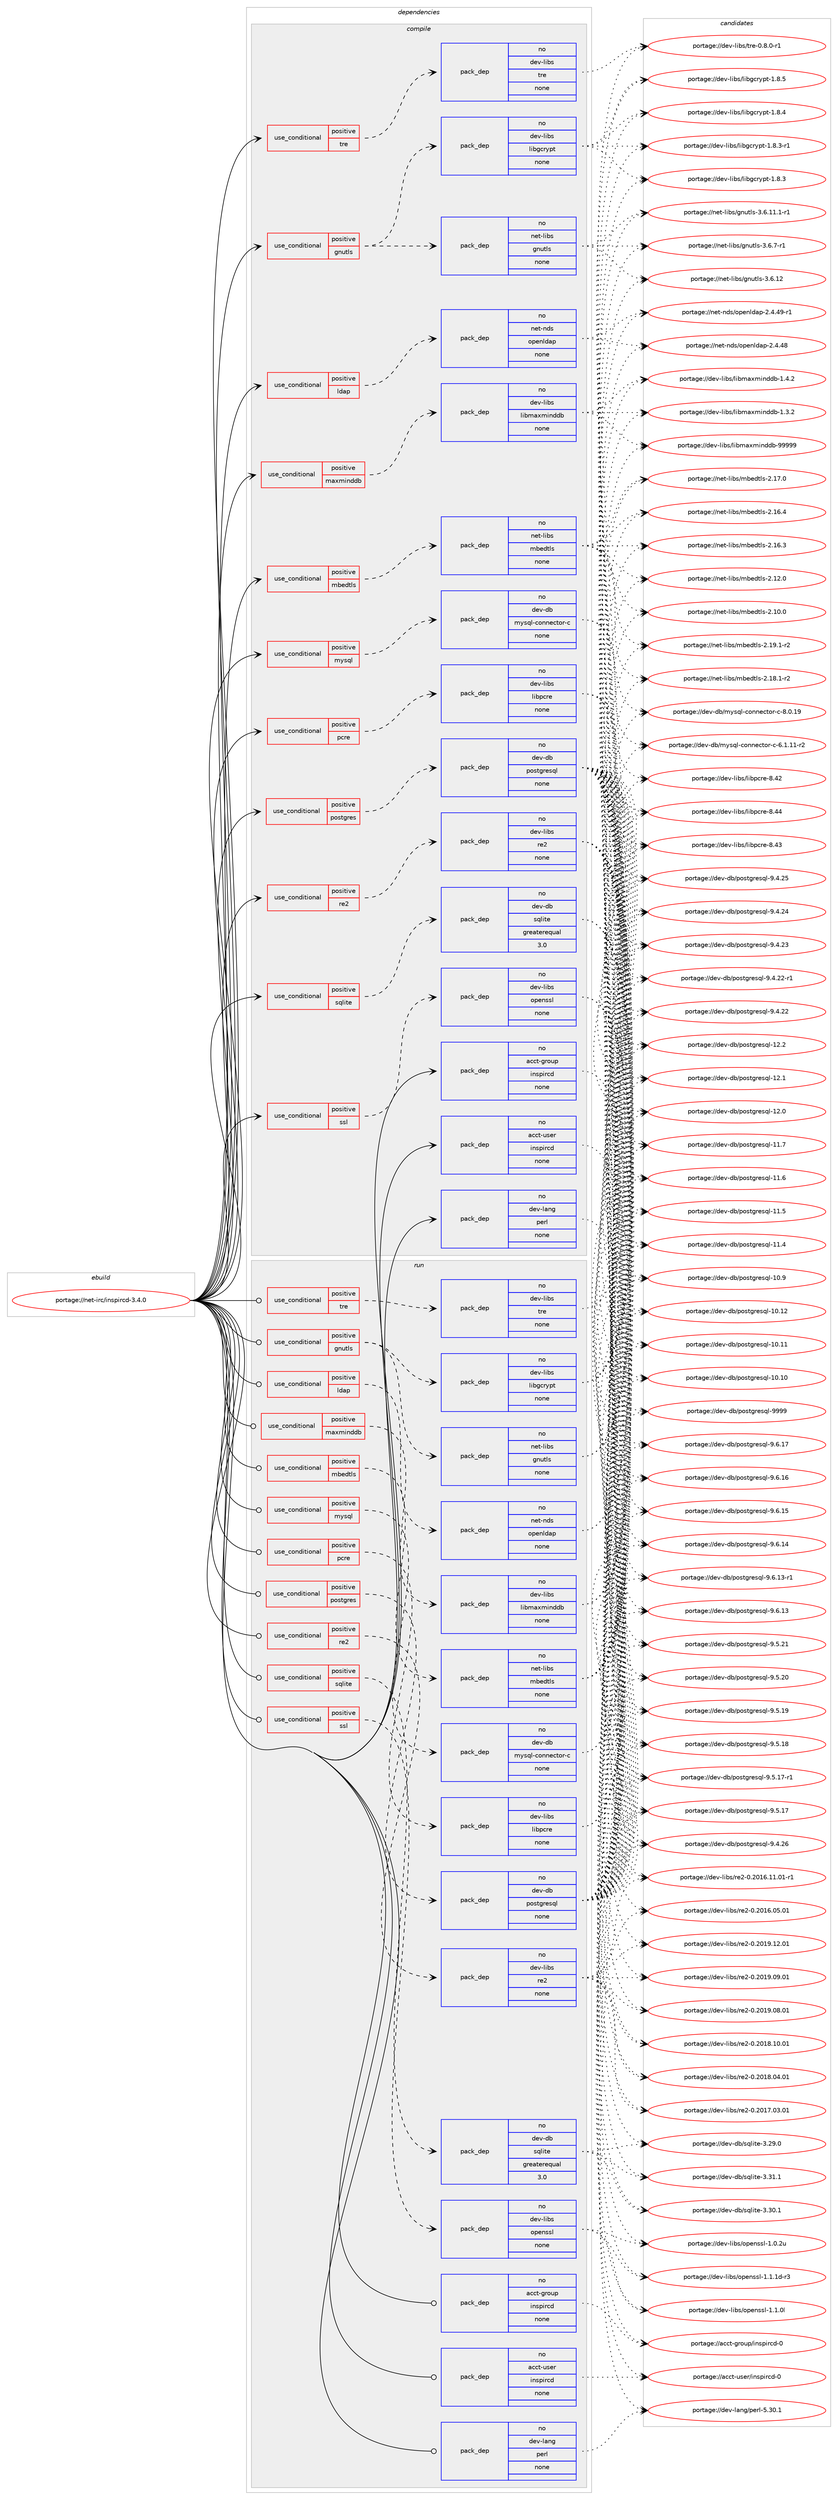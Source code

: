 digraph prolog {

# *************
# Graph options
# *************

newrank=true;
concentrate=true;
compound=true;
graph [rankdir=LR,fontname=Helvetica,fontsize=10,ranksep=1.5];#, ranksep=2.5, nodesep=0.2];
edge  [arrowhead=vee];
node  [fontname=Helvetica,fontsize=10];

# **********
# The ebuild
# **********

subgraph cluster_leftcol {
color=gray;
rank=same;
label=<<i>ebuild</i>>;
id [label="portage://net-irc/inspircd-3.4.0", color=red, width=4, href="../net-irc/inspircd-3.4.0.svg"];
}

# ****************
# The dependencies
# ****************

subgraph cluster_midcol {
color=gray;
label=<<i>dependencies</i>>;
subgraph cluster_compile {
fillcolor="#eeeeee";
style=filled;
label=<<i>compile</i>>;
subgraph cond12072 {
dependency60388 [label=<<TABLE BORDER="0" CELLBORDER="1" CELLSPACING="0" CELLPADDING="4"><TR><TD ROWSPAN="3" CELLPADDING="10">use_conditional</TD></TR><TR><TD>positive</TD></TR><TR><TD>gnutls</TD></TR></TABLE>>, shape=none, color=red];
subgraph pack47130 {
dependency60389 [label=<<TABLE BORDER="0" CELLBORDER="1" CELLSPACING="0" CELLPADDING="4" WIDTH="220"><TR><TD ROWSPAN="6" CELLPADDING="30">pack_dep</TD></TR><TR><TD WIDTH="110">no</TD></TR><TR><TD>net-libs</TD></TR><TR><TD>gnutls</TD></TR><TR><TD>none</TD></TR><TR><TD></TD></TR></TABLE>>, shape=none, color=blue];
}
dependency60388:e -> dependency60389:w [weight=20,style="dashed",arrowhead="vee"];
subgraph pack47131 {
dependency60390 [label=<<TABLE BORDER="0" CELLBORDER="1" CELLSPACING="0" CELLPADDING="4" WIDTH="220"><TR><TD ROWSPAN="6" CELLPADDING="30">pack_dep</TD></TR><TR><TD WIDTH="110">no</TD></TR><TR><TD>dev-libs</TD></TR><TR><TD>libgcrypt</TD></TR><TR><TD>none</TD></TR><TR><TD></TD></TR></TABLE>>, shape=none, color=blue];
}
dependency60388:e -> dependency60390:w [weight=20,style="dashed",arrowhead="vee"];
}
id:e -> dependency60388:w [weight=20,style="solid",arrowhead="vee"];
subgraph cond12073 {
dependency60391 [label=<<TABLE BORDER="0" CELLBORDER="1" CELLSPACING="0" CELLPADDING="4"><TR><TD ROWSPAN="3" CELLPADDING="10">use_conditional</TD></TR><TR><TD>positive</TD></TR><TR><TD>ldap</TD></TR></TABLE>>, shape=none, color=red];
subgraph pack47132 {
dependency60392 [label=<<TABLE BORDER="0" CELLBORDER="1" CELLSPACING="0" CELLPADDING="4" WIDTH="220"><TR><TD ROWSPAN="6" CELLPADDING="30">pack_dep</TD></TR><TR><TD WIDTH="110">no</TD></TR><TR><TD>net-nds</TD></TR><TR><TD>openldap</TD></TR><TR><TD>none</TD></TR><TR><TD></TD></TR></TABLE>>, shape=none, color=blue];
}
dependency60391:e -> dependency60392:w [weight=20,style="dashed",arrowhead="vee"];
}
id:e -> dependency60391:w [weight=20,style="solid",arrowhead="vee"];
subgraph cond12074 {
dependency60393 [label=<<TABLE BORDER="0" CELLBORDER="1" CELLSPACING="0" CELLPADDING="4"><TR><TD ROWSPAN="3" CELLPADDING="10">use_conditional</TD></TR><TR><TD>positive</TD></TR><TR><TD>maxminddb</TD></TR></TABLE>>, shape=none, color=red];
subgraph pack47133 {
dependency60394 [label=<<TABLE BORDER="0" CELLBORDER="1" CELLSPACING="0" CELLPADDING="4" WIDTH="220"><TR><TD ROWSPAN="6" CELLPADDING="30">pack_dep</TD></TR><TR><TD WIDTH="110">no</TD></TR><TR><TD>dev-libs</TD></TR><TR><TD>libmaxminddb</TD></TR><TR><TD>none</TD></TR><TR><TD></TD></TR></TABLE>>, shape=none, color=blue];
}
dependency60393:e -> dependency60394:w [weight=20,style="dashed",arrowhead="vee"];
}
id:e -> dependency60393:w [weight=20,style="solid",arrowhead="vee"];
subgraph cond12075 {
dependency60395 [label=<<TABLE BORDER="0" CELLBORDER="1" CELLSPACING="0" CELLPADDING="4"><TR><TD ROWSPAN="3" CELLPADDING="10">use_conditional</TD></TR><TR><TD>positive</TD></TR><TR><TD>mbedtls</TD></TR></TABLE>>, shape=none, color=red];
subgraph pack47134 {
dependency60396 [label=<<TABLE BORDER="0" CELLBORDER="1" CELLSPACING="0" CELLPADDING="4" WIDTH="220"><TR><TD ROWSPAN="6" CELLPADDING="30">pack_dep</TD></TR><TR><TD WIDTH="110">no</TD></TR><TR><TD>net-libs</TD></TR><TR><TD>mbedtls</TD></TR><TR><TD>none</TD></TR><TR><TD></TD></TR></TABLE>>, shape=none, color=blue];
}
dependency60395:e -> dependency60396:w [weight=20,style="dashed",arrowhead="vee"];
}
id:e -> dependency60395:w [weight=20,style="solid",arrowhead="vee"];
subgraph cond12076 {
dependency60397 [label=<<TABLE BORDER="0" CELLBORDER="1" CELLSPACING="0" CELLPADDING="4"><TR><TD ROWSPAN="3" CELLPADDING="10">use_conditional</TD></TR><TR><TD>positive</TD></TR><TR><TD>mysql</TD></TR></TABLE>>, shape=none, color=red];
subgraph pack47135 {
dependency60398 [label=<<TABLE BORDER="0" CELLBORDER="1" CELLSPACING="0" CELLPADDING="4" WIDTH="220"><TR><TD ROWSPAN="6" CELLPADDING="30">pack_dep</TD></TR><TR><TD WIDTH="110">no</TD></TR><TR><TD>dev-db</TD></TR><TR><TD>mysql-connector-c</TD></TR><TR><TD>none</TD></TR><TR><TD></TD></TR></TABLE>>, shape=none, color=blue];
}
dependency60397:e -> dependency60398:w [weight=20,style="dashed",arrowhead="vee"];
}
id:e -> dependency60397:w [weight=20,style="solid",arrowhead="vee"];
subgraph cond12077 {
dependency60399 [label=<<TABLE BORDER="0" CELLBORDER="1" CELLSPACING="0" CELLPADDING="4"><TR><TD ROWSPAN="3" CELLPADDING="10">use_conditional</TD></TR><TR><TD>positive</TD></TR><TR><TD>pcre</TD></TR></TABLE>>, shape=none, color=red];
subgraph pack47136 {
dependency60400 [label=<<TABLE BORDER="0" CELLBORDER="1" CELLSPACING="0" CELLPADDING="4" WIDTH="220"><TR><TD ROWSPAN="6" CELLPADDING="30">pack_dep</TD></TR><TR><TD WIDTH="110">no</TD></TR><TR><TD>dev-libs</TD></TR><TR><TD>libpcre</TD></TR><TR><TD>none</TD></TR><TR><TD></TD></TR></TABLE>>, shape=none, color=blue];
}
dependency60399:e -> dependency60400:w [weight=20,style="dashed",arrowhead="vee"];
}
id:e -> dependency60399:w [weight=20,style="solid",arrowhead="vee"];
subgraph cond12078 {
dependency60401 [label=<<TABLE BORDER="0" CELLBORDER="1" CELLSPACING="0" CELLPADDING="4"><TR><TD ROWSPAN="3" CELLPADDING="10">use_conditional</TD></TR><TR><TD>positive</TD></TR><TR><TD>postgres</TD></TR></TABLE>>, shape=none, color=red];
subgraph pack47137 {
dependency60402 [label=<<TABLE BORDER="0" CELLBORDER="1" CELLSPACING="0" CELLPADDING="4" WIDTH="220"><TR><TD ROWSPAN="6" CELLPADDING="30">pack_dep</TD></TR><TR><TD WIDTH="110">no</TD></TR><TR><TD>dev-db</TD></TR><TR><TD>postgresql</TD></TR><TR><TD>none</TD></TR><TR><TD></TD></TR></TABLE>>, shape=none, color=blue];
}
dependency60401:e -> dependency60402:w [weight=20,style="dashed",arrowhead="vee"];
}
id:e -> dependency60401:w [weight=20,style="solid",arrowhead="vee"];
subgraph cond12079 {
dependency60403 [label=<<TABLE BORDER="0" CELLBORDER="1" CELLSPACING="0" CELLPADDING="4"><TR><TD ROWSPAN="3" CELLPADDING="10">use_conditional</TD></TR><TR><TD>positive</TD></TR><TR><TD>re2</TD></TR></TABLE>>, shape=none, color=red];
subgraph pack47138 {
dependency60404 [label=<<TABLE BORDER="0" CELLBORDER="1" CELLSPACING="0" CELLPADDING="4" WIDTH="220"><TR><TD ROWSPAN="6" CELLPADDING="30">pack_dep</TD></TR><TR><TD WIDTH="110">no</TD></TR><TR><TD>dev-libs</TD></TR><TR><TD>re2</TD></TR><TR><TD>none</TD></TR><TR><TD></TD></TR></TABLE>>, shape=none, color=blue];
}
dependency60403:e -> dependency60404:w [weight=20,style="dashed",arrowhead="vee"];
}
id:e -> dependency60403:w [weight=20,style="solid",arrowhead="vee"];
subgraph cond12080 {
dependency60405 [label=<<TABLE BORDER="0" CELLBORDER="1" CELLSPACING="0" CELLPADDING="4"><TR><TD ROWSPAN="3" CELLPADDING="10">use_conditional</TD></TR><TR><TD>positive</TD></TR><TR><TD>sqlite</TD></TR></TABLE>>, shape=none, color=red];
subgraph pack47139 {
dependency60406 [label=<<TABLE BORDER="0" CELLBORDER="1" CELLSPACING="0" CELLPADDING="4" WIDTH="220"><TR><TD ROWSPAN="6" CELLPADDING="30">pack_dep</TD></TR><TR><TD WIDTH="110">no</TD></TR><TR><TD>dev-db</TD></TR><TR><TD>sqlite</TD></TR><TR><TD>greaterequal</TD></TR><TR><TD>3.0</TD></TR></TABLE>>, shape=none, color=blue];
}
dependency60405:e -> dependency60406:w [weight=20,style="dashed",arrowhead="vee"];
}
id:e -> dependency60405:w [weight=20,style="solid",arrowhead="vee"];
subgraph cond12081 {
dependency60407 [label=<<TABLE BORDER="0" CELLBORDER="1" CELLSPACING="0" CELLPADDING="4"><TR><TD ROWSPAN="3" CELLPADDING="10">use_conditional</TD></TR><TR><TD>positive</TD></TR><TR><TD>ssl</TD></TR></TABLE>>, shape=none, color=red];
subgraph pack47140 {
dependency60408 [label=<<TABLE BORDER="0" CELLBORDER="1" CELLSPACING="0" CELLPADDING="4" WIDTH="220"><TR><TD ROWSPAN="6" CELLPADDING="30">pack_dep</TD></TR><TR><TD WIDTH="110">no</TD></TR><TR><TD>dev-libs</TD></TR><TR><TD>openssl</TD></TR><TR><TD>none</TD></TR><TR><TD></TD></TR></TABLE>>, shape=none, color=blue];
}
dependency60407:e -> dependency60408:w [weight=20,style="dashed",arrowhead="vee"];
}
id:e -> dependency60407:w [weight=20,style="solid",arrowhead="vee"];
subgraph cond12082 {
dependency60409 [label=<<TABLE BORDER="0" CELLBORDER="1" CELLSPACING="0" CELLPADDING="4"><TR><TD ROWSPAN="3" CELLPADDING="10">use_conditional</TD></TR><TR><TD>positive</TD></TR><TR><TD>tre</TD></TR></TABLE>>, shape=none, color=red];
subgraph pack47141 {
dependency60410 [label=<<TABLE BORDER="0" CELLBORDER="1" CELLSPACING="0" CELLPADDING="4" WIDTH="220"><TR><TD ROWSPAN="6" CELLPADDING="30">pack_dep</TD></TR><TR><TD WIDTH="110">no</TD></TR><TR><TD>dev-libs</TD></TR><TR><TD>tre</TD></TR><TR><TD>none</TD></TR><TR><TD></TD></TR></TABLE>>, shape=none, color=blue];
}
dependency60409:e -> dependency60410:w [weight=20,style="dashed",arrowhead="vee"];
}
id:e -> dependency60409:w [weight=20,style="solid",arrowhead="vee"];
subgraph pack47142 {
dependency60411 [label=<<TABLE BORDER="0" CELLBORDER="1" CELLSPACING="0" CELLPADDING="4" WIDTH="220"><TR><TD ROWSPAN="6" CELLPADDING="30">pack_dep</TD></TR><TR><TD WIDTH="110">no</TD></TR><TR><TD>acct-group</TD></TR><TR><TD>inspircd</TD></TR><TR><TD>none</TD></TR><TR><TD></TD></TR></TABLE>>, shape=none, color=blue];
}
id:e -> dependency60411:w [weight=20,style="solid",arrowhead="vee"];
subgraph pack47143 {
dependency60412 [label=<<TABLE BORDER="0" CELLBORDER="1" CELLSPACING="0" CELLPADDING="4" WIDTH="220"><TR><TD ROWSPAN="6" CELLPADDING="30">pack_dep</TD></TR><TR><TD WIDTH="110">no</TD></TR><TR><TD>acct-user</TD></TR><TR><TD>inspircd</TD></TR><TR><TD>none</TD></TR><TR><TD></TD></TR></TABLE>>, shape=none, color=blue];
}
id:e -> dependency60412:w [weight=20,style="solid",arrowhead="vee"];
subgraph pack47144 {
dependency60413 [label=<<TABLE BORDER="0" CELLBORDER="1" CELLSPACING="0" CELLPADDING="4" WIDTH="220"><TR><TD ROWSPAN="6" CELLPADDING="30">pack_dep</TD></TR><TR><TD WIDTH="110">no</TD></TR><TR><TD>dev-lang</TD></TR><TR><TD>perl</TD></TR><TR><TD>none</TD></TR><TR><TD></TD></TR></TABLE>>, shape=none, color=blue];
}
id:e -> dependency60413:w [weight=20,style="solid",arrowhead="vee"];
}
subgraph cluster_compileandrun {
fillcolor="#eeeeee";
style=filled;
label=<<i>compile and run</i>>;
}
subgraph cluster_run {
fillcolor="#eeeeee";
style=filled;
label=<<i>run</i>>;
subgraph cond12083 {
dependency60414 [label=<<TABLE BORDER="0" CELLBORDER="1" CELLSPACING="0" CELLPADDING="4"><TR><TD ROWSPAN="3" CELLPADDING="10">use_conditional</TD></TR><TR><TD>positive</TD></TR><TR><TD>gnutls</TD></TR></TABLE>>, shape=none, color=red];
subgraph pack47145 {
dependency60415 [label=<<TABLE BORDER="0" CELLBORDER="1" CELLSPACING="0" CELLPADDING="4" WIDTH="220"><TR><TD ROWSPAN="6" CELLPADDING="30">pack_dep</TD></TR><TR><TD WIDTH="110">no</TD></TR><TR><TD>net-libs</TD></TR><TR><TD>gnutls</TD></TR><TR><TD>none</TD></TR><TR><TD></TD></TR></TABLE>>, shape=none, color=blue];
}
dependency60414:e -> dependency60415:w [weight=20,style="dashed",arrowhead="vee"];
subgraph pack47146 {
dependency60416 [label=<<TABLE BORDER="0" CELLBORDER="1" CELLSPACING="0" CELLPADDING="4" WIDTH="220"><TR><TD ROWSPAN="6" CELLPADDING="30">pack_dep</TD></TR><TR><TD WIDTH="110">no</TD></TR><TR><TD>dev-libs</TD></TR><TR><TD>libgcrypt</TD></TR><TR><TD>none</TD></TR><TR><TD></TD></TR></TABLE>>, shape=none, color=blue];
}
dependency60414:e -> dependency60416:w [weight=20,style="dashed",arrowhead="vee"];
}
id:e -> dependency60414:w [weight=20,style="solid",arrowhead="odot"];
subgraph cond12084 {
dependency60417 [label=<<TABLE BORDER="0" CELLBORDER="1" CELLSPACING="0" CELLPADDING="4"><TR><TD ROWSPAN="3" CELLPADDING="10">use_conditional</TD></TR><TR><TD>positive</TD></TR><TR><TD>ldap</TD></TR></TABLE>>, shape=none, color=red];
subgraph pack47147 {
dependency60418 [label=<<TABLE BORDER="0" CELLBORDER="1" CELLSPACING="0" CELLPADDING="4" WIDTH="220"><TR><TD ROWSPAN="6" CELLPADDING="30">pack_dep</TD></TR><TR><TD WIDTH="110">no</TD></TR><TR><TD>net-nds</TD></TR><TR><TD>openldap</TD></TR><TR><TD>none</TD></TR><TR><TD></TD></TR></TABLE>>, shape=none, color=blue];
}
dependency60417:e -> dependency60418:w [weight=20,style="dashed",arrowhead="vee"];
}
id:e -> dependency60417:w [weight=20,style="solid",arrowhead="odot"];
subgraph cond12085 {
dependency60419 [label=<<TABLE BORDER="0" CELLBORDER="1" CELLSPACING="0" CELLPADDING="4"><TR><TD ROWSPAN="3" CELLPADDING="10">use_conditional</TD></TR><TR><TD>positive</TD></TR><TR><TD>maxminddb</TD></TR></TABLE>>, shape=none, color=red];
subgraph pack47148 {
dependency60420 [label=<<TABLE BORDER="0" CELLBORDER="1" CELLSPACING="0" CELLPADDING="4" WIDTH="220"><TR><TD ROWSPAN="6" CELLPADDING="30">pack_dep</TD></TR><TR><TD WIDTH="110">no</TD></TR><TR><TD>dev-libs</TD></TR><TR><TD>libmaxminddb</TD></TR><TR><TD>none</TD></TR><TR><TD></TD></TR></TABLE>>, shape=none, color=blue];
}
dependency60419:e -> dependency60420:w [weight=20,style="dashed",arrowhead="vee"];
}
id:e -> dependency60419:w [weight=20,style="solid",arrowhead="odot"];
subgraph cond12086 {
dependency60421 [label=<<TABLE BORDER="0" CELLBORDER="1" CELLSPACING="0" CELLPADDING="4"><TR><TD ROWSPAN="3" CELLPADDING="10">use_conditional</TD></TR><TR><TD>positive</TD></TR><TR><TD>mbedtls</TD></TR></TABLE>>, shape=none, color=red];
subgraph pack47149 {
dependency60422 [label=<<TABLE BORDER="0" CELLBORDER="1" CELLSPACING="0" CELLPADDING="4" WIDTH="220"><TR><TD ROWSPAN="6" CELLPADDING="30">pack_dep</TD></TR><TR><TD WIDTH="110">no</TD></TR><TR><TD>net-libs</TD></TR><TR><TD>mbedtls</TD></TR><TR><TD>none</TD></TR><TR><TD></TD></TR></TABLE>>, shape=none, color=blue];
}
dependency60421:e -> dependency60422:w [weight=20,style="dashed",arrowhead="vee"];
}
id:e -> dependency60421:w [weight=20,style="solid",arrowhead="odot"];
subgraph cond12087 {
dependency60423 [label=<<TABLE BORDER="0" CELLBORDER="1" CELLSPACING="0" CELLPADDING="4"><TR><TD ROWSPAN="3" CELLPADDING="10">use_conditional</TD></TR><TR><TD>positive</TD></TR><TR><TD>mysql</TD></TR></TABLE>>, shape=none, color=red];
subgraph pack47150 {
dependency60424 [label=<<TABLE BORDER="0" CELLBORDER="1" CELLSPACING="0" CELLPADDING="4" WIDTH="220"><TR><TD ROWSPAN="6" CELLPADDING="30">pack_dep</TD></TR><TR><TD WIDTH="110">no</TD></TR><TR><TD>dev-db</TD></TR><TR><TD>mysql-connector-c</TD></TR><TR><TD>none</TD></TR><TR><TD></TD></TR></TABLE>>, shape=none, color=blue];
}
dependency60423:e -> dependency60424:w [weight=20,style="dashed",arrowhead="vee"];
}
id:e -> dependency60423:w [weight=20,style="solid",arrowhead="odot"];
subgraph cond12088 {
dependency60425 [label=<<TABLE BORDER="0" CELLBORDER="1" CELLSPACING="0" CELLPADDING="4"><TR><TD ROWSPAN="3" CELLPADDING="10">use_conditional</TD></TR><TR><TD>positive</TD></TR><TR><TD>pcre</TD></TR></TABLE>>, shape=none, color=red];
subgraph pack47151 {
dependency60426 [label=<<TABLE BORDER="0" CELLBORDER="1" CELLSPACING="0" CELLPADDING="4" WIDTH="220"><TR><TD ROWSPAN="6" CELLPADDING="30">pack_dep</TD></TR><TR><TD WIDTH="110">no</TD></TR><TR><TD>dev-libs</TD></TR><TR><TD>libpcre</TD></TR><TR><TD>none</TD></TR><TR><TD></TD></TR></TABLE>>, shape=none, color=blue];
}
dependency60425:e -> dependency60426:w [weight=20,style="dashed",arrowhead="vee"];
}
id:e -> dependency60425:w [weight=20,style="solid",arrowhead="odot"];
subgraph cond12089 {
dependency60427 [label=<<TABLE BORDER="0" CELLBORDER="1" CELLSPACING="0" CELLPADDING="4"><TR><TD ROWSPAN="3" CELLPADDING="10">use_conditional</TD></TR><TR><TD>positive</TD></TR><TR><TD>postgres</TD></TR></TABLE>>, shape=none, color=red];
subgraph pack47152 {
dependency60428 [label=<<TABLE BORDER="0" CELLBORDER="1" CELLSPACING="0" CELLPADDING="4" WIDTH="220"><TR><TD ROWSPAN="6" CELLPADDING="30">pack_dep</TD></TR><TR><TD WIDTH="110">no</TD></TR><TR><TD>dev-db</TD></TR><TR><TD>postgresql</TD></TR><TR><TD>none</TD></TR><TR><TD></TD></TR></TABLE>>, shape=none, color=blue];
}
dependency60427:e -> dependency60428:w [weight=20,style="dashed",arrowhead="vee"];
}
id:e -> dependency60427:w [weight=20,style="solid",arrowhead="odot"];
subgraph cond12090 {
dependency60429 [label=<<TABLE BORDER="0" CELLBORDER="1" CELLSPACING="0" CELLPADDING="4"><TR><TD ROWSPAN="3" CELLPADDING="10">use_conditional</TD></TR><TR><TD>positive</TD></TR><TR><TD>re2</TD></TR></TABLE>>, shape=none, color=red];
subgraph pack47153 {
dependency60430 [label=<<TABLE BORDER="0" CELLBORDER="1" CELLSPACING="0" CELLPADDING="4" WIDTH="220"><TR><TD ROWSPAN="6" CELLPADDING="30">pack_dep</TD></TR><TR><TD WIDTH="110">no</TD></TR><TR><TD>dev-libs</TD></TR><TR><TD>re2</TD></TR><TR><TD>none</TD></TR><TR><TD></TD></TR></TABLE>>, shape=none, color=blue];
}
dependency60429:e -> dependency60430:w [weight=20,style="dashed",arrowhead="vee"];
}
id:e -> dependency60429:w [weight=20,style="solid",arrowhead="odot"];
subgraph cond12091 {
dependency60431 [label=<<TABLE BORDER="0" CELLBORDER="1" CELLSPACING="0" CELLPADDING="4"><TR><TD ROWSPAN="3" CELLPADDING="10">use_conditional</TD></TR><TR><TD>positive</TD></TR><TR><TD>sqlite</TD></TR></TABLE>>, shape=none, color=red];
subgraph pack47154 {
dependency60432 [label=<<TABLE BORDER="0" CELLBORDER="1" CELLSPACING="0" CELLPADDING="4" WIDTH="220"><TR><TD ROWSPAN="6" CELLPADDING="30">pack_dep</TD></TR><TR><TD WIDTH="110">no</TD></TR><TR><TD>dev-db</TD></TR><TR><TD>sqlite</TD></TR><TR><TD>greaterequal</TD></TR><TR><TD>3.0</TD></TR></TABLE>>, shape=none, color=blue];
}
dependency60431:e -> dependency60432:w [weight=20,style="dashed",arrowhead="vee"];
}
id:e -> dependency60431:w [weight=20,style="solid",arrowhead="odot"];
subgraph cond12092 {
dependency60433 [label=<<TABLE BORDER="0" CELLBORDER="1" CELLSPACING="0" CELLPADDING="4"><TR><TD ROWSPAN="3" CELLPADDING="10">use_conditional</TD></TR><TR><TD>positive</TD></TR><TR><TD>ssl</TD></TR></TABLE>>, shape=none, color=red];
subgraph pack47155 {
dependency60434 [label=<<TABLE BORDER="0" CELLBORDER="1" CELLSPACING="0" CELLPADDING="4" WIDTH="220"><TR><TD ROWSPAN="6" CELLPADDING="30">pack_dep</TD></TR><TR><TD WIDTH="110">no</TD></TR><TR><TD>dev-libs</TD></TR><TR><TD>openssl</TD></TR><TR><TD>none</TD></TR><TR><TD></TD></TR></TABLE>>, shape=none, color=blue];
}
dependency60433:e -> dependency60434:w [weight=20,style="dashed",arrowhead="vee"];
}
id:e -> dependency60433:w [weight=20,style="solid",arrowhead="odot"];
subgraph cond12093 {
dependency60435 [label=<<TABLE BORDER="0" CELLBORDER="1" CELLSPACING="0" CELLPADDING="4"><TR><TD ROWSPAN="3" CELLPADDING="10">use_conditional</TD></TR><TR><TD>positive</TD></TR><TR><TD>tre</TD></TR></TABLE>>, shape=none, color=red];
subgraph pack47156 {
dependency60436 [label=<<TABLE BORDER="0" CELLBORDER="1" CELLSPACING="0" CELLPADDING="4" WIDTH="220"><TR><TD ROWSPAN="6" CELLPADDING="30">pack_dep</TD></TR><TR><TD WIDTH="110">no</TD></TR><TR><TD>dev-libs</TD></TR><TR><TD>tre</TD></TR><TR><TD>none</TD></TR><TR><TD></TD></TR></TABLE>>, shape=none, color=blue];
}
dependency60435:e -> dependency60436:w [weight=20,style="dashed",arrowhead="vee"];
}
id:e -> dependency60435:w [weight=20,style="solid",arrowhead="odot"];
subgraph pack47157 {
dependency60437 [label=<<TABLE BORDER="0" CELLBORDER="1" CELLSPACING="0" CELLPADDING="4" WIDTH="220"><TR><TD ROWSPAN="6" CELLPADDING="30">pack_dep</TD></TR><TR><TD WIDTH="110">no</TD></TR><TR><TD>acct-group</TD></TR><TR><TD>inspircd</TD></TR><TR><TD>none</TD></TR><TR><TD></TD></TR></TABLE>>, shape=none, color=blue];
}
id:e -> dependency60437:w [weight=20,style="solid",arrowhead="odot"];
subgraph pack47158 {
dependency60438 [label=<<TABLE BORDER="0" CELLBORDER="1" CELLSPACING="0" CELLPADDING="4" WIDTH="220"><TR><TD ROWSPAN="6" CELLPADDING="30">pack_dep</TD></TR><TR><TD WIDTH="110">no</TD></TR><TR><TD>acct-user</TD></TR><TR><TD>inspircd</TD></TR><TR><TD>none</TD></TR><TR><TD></TD></TR></TABLE>>, shape=none, color=blue];
}
id:e -> dependency60438:w [weight=20,style="solid",arrowhead="odot"];
subgraph pack47159 {
dependency60439 [label=<<TABLE BORDER="0" CELLBORDER="1" CELLSPACING="0" CELLPADDING="4" WIDTH="220"><TR><TD ROWSPAN="6" CELLPADDING="30">pack_dep</TD></TR><TR><TD WIDTH="110">no</TD></TR><TR><TD>dev-lang</TD></TR><TR><TD>perl</TD></TR><TR><TD>none</TD></TR><TR><TD></TD></TR></TABLE>>, shape=none, color=blue];
}
id:e -> dependency60439:w [weight=20,style="solid",arrowhead="odot"];
}
}

# **************
# The candidates
# **************

subgraph cluster_choices {
rank=same;
color=gray;
label=<<i>candidates</i>>;

subgraph choice47130 {
color=black;
nodesep=1;
choice1101011164510810598115471031101171161081154551465446554511449 [label="portage://net-libs/gnutls-3.6.7-r1", color=red, width=4,href="../net-libs/gnutls-3.6.7-r1.svg"];
choice11010111645108105981154710311011711610811545514654464950 [label="portage://net-libs/gnutls-3.6.12", color=red, width=4,href="../net-libs/gnutls-3.6.12.svg"];
choice1101011164510810598115471031101171161081154551465446494946494511449 [label="portage://net-libs/gnutls-3.6.11.1-r1", color=red, width=4,href="../net-libs/gnutls-3.6.11.1-r1.svg"];
dependency60389:e -> choice1101011164510810598115471031101171161081154551465446554511449:w [style=dotted,weight="100"];
dependency60389:e -> choice11010111645108105981154710311011711610811545514654464950:w [style=dotted,weight="100"];
dependency60389:e -> choice1101011164510810598115471031101171161081154551465446494946494511449:w [style=dotted,weight="100"];
}
subgraph choice47131 {
color=black;
nodesep=1;
choice1001011184510810598115471081059810399114121112116454946564653 [label="portage://dev-libs/libgcrypt-1.8.5", color=red, width=4,href="../dev-libs/libgcrypt-1.8.5.svg"];
choice1001011184510810598115471081059810399114121112116454946564652 [label="portage://dev-libs/libgcrypt-1.8.4", color=red, width=4,href="../dev-libs/libgcrypt-1.8.4.svg"];
choice10010111845108105981154710810598103991141211121164549465646514511449 [label="portage://dev-libs/libgcrypt-1.8.3-r1", color=red, width=4,href="../dev-libs/libgcrypt-1.8.3-r1.svg"];
choice1001011184510810598115471081059810399114121112116454946564651 [label="portage://dev-libs/libgcrypt-1.8.3", color=red, width=4,href="../dev-libs/libgcrypt-1.8.3.svg"];
dependency60390:e -> choice1001011184510810598115471081059810399114121112116454946564653:w [style=dotted,weight="100"];
dependency60390:e -> choice1001011184510810598115471081059810399114121112116454946564652:w [style=dotted,weight="100"];
dependency60390:e -> choice10010111845108105981154710810598103991141211121164549465646514511449:w [style=dotted,weight="100"];
dependency60390:e -> choice1001011184510810598115471081059810399114121112116454946564651:w [style=dotted,weight="100"];
}
subgraph choice47132 {
color=black;
nodesep=1;
choice110101116451101001154711111210111010810097112455046524652574511449 [label="portage://net-nds/openldap-2.4.49-r1", color=red, width=4,href="../net-nds/openldap-2.4.49-r1.svg"];
choice11010111645110100115471111121011101081009711245504652465256 [label="portage://net-nds/openldap-2.4.48", color=red, width=4,href="../net-nds/openldap-2.4.48.svg"];
dependency60392:e -> choice110101116451101001154711111210111010810097112455046524652574511449:w [style=dotted,weight="100"];
dependency60392:e -> choice11010111645110100115471111121011101081009711245504652465256:w [style=dotted,weight="100"];
}
subgraph choice47133 {
color=black;
nodesep=1;
choice100101118451081059811547108105981099712010910511010010098455757575757 [label="portage://dev-libs/libmaxminddb-99999", color=red, width=4,href="../dev-libs/libmaxminddb-99999.svg"];
choice100101118451081059811547108105981099712010910511010010098454946524650 [label="portage://dev-libs/libmaxminddb-1.4.2", color=red, width=4,href="../dev-libs/libmaxminddb-1.4.2.svg"];
choice100101118451081059811547108105981099712010910511010010098454946514650 [label="portage://dev-libs/libmaxminddb-1.3.2", color=red, width=4,href="../dev-libs/libmaxminddb-1.3.2.svg"];
dependency60394:e -> choice100101118451081059811547108105981099712010910511010010098455757575757:w [style=dotted,weight="100"];
dependency60394:e -> choice100101118451081059811547108105981099712010910511010010098454946524650:w [style=dotted,weight="100"];
dependency60394:e -> choice100101118451081059811547108105981099712010910511010010098454946514650:w [style=dotted,weight="100"];
}
subgraph choice47134 {
color=black;
nodesep=1;
choice11010111645108105981154710998101100116108115455046495746494511450 [label="portage://net-libs/mbedtls-2.19.1-r2", color=red, width=4,href="../net-libs/mbedtls-2.19.1-r2.svg"];
choice11010111645108105981154710998101100116108115455046495646494511450 [label="portage://net-libs/mbedtls-2.18.1-r2", color=red, width=4,href="../net-libs/mbedtls-2.18.1-r2.svg"];
choice1101011164510810598115471099810110011610811545504649554648 [label="portage://net-libs/mbedtls-2.17.0", color=red, width=4,href="../net-libs/mbedtls-2.17.0.svg"];
choice1101011164510810598115471099810110011610811545504649544652 [label="portage://net-libs/mbedtls-2.16.4", color=red, width=4,href="../net-libs/mbedtls-2.16.4.svg"];
choice1101011164510810598115471099810110011610811545504649544651 [label="portage://net-libs/mbedtls-2.16.3", color=red, width=4,href="../net-libs/mbedtls-2.16.3.svg"];
choice1101011164510810598115471099810110011610811545504649504648 [label="portage://net-libs/mbedtls-2.12.0", color=red, width=4,href="../net-libs/mbedtls-2.12.0.svg"];
choice1101011164510810598115471099810110011610811545504649484648 [label="portage://net-libs/mbedtls-2.10.0", color=red, width=4,href="../net-libs/mbedtls-2.10.0.svg"];
dependency60396:e -> choice11010111645108105981154710998101100116108115455046495746494511450:w [style=dotted,weight="100"];
dependency60396:e -> choice11010111645108105981154710998101100116108115455046495646494511450:w [style=dotted,weight="100"];
dependency60396:e -> choice1101011164510810598115471099810110011610811545504649554648:w [style=dotted,weight="100"];
dependency60396:e -> choice1101011164510810598115471099810110011610811545504649544652:w [style=dotted,weight="100"];
dependency60396:e -> choice1101011164510810598115471099810110011610811545504649544651:w [style=dotted,weight="100"];
dependency60396:e -> choice1101011164510810598115471099810110011610811545504649504648:w [style=dotted,weight="100"];
dependency60396:e -> choice1101011164510810598115471099810110011610811545504649484648:w [style=dotted,weight="100"];
}
subgraph choice47135 {
color=black;
nodesep=1;
choice100101118451009847109121115113108459911111011010199116111114459945564648464957 [label="portage://dev-db/mysql-connector-c-8.0.19", color=red, width=4,href="../dev-db/mysql-connector-c-8.0.19.svg"];
choice1001011184510098471091211151131084599111110110101991161111144599455446494649494511450 [label="portage://dev-db/mysql-connector-c-6.1.11-r2", color=red, width=4,href="../dev-db/mysql-connector-c-6.1.11-r2.svg"];
dependency60398:e -> choice100101118451009847109121115113108459911111011010199116111114459945564648464957:w [style=dotted,weight="100"];
dependency60398:e -> choice1001011184510098471091211151131084599111110110101991161111144599455446494649494511450:w [style=dotted,weight="100"];
}
subgraph choice47136 {
color=black;
nodesep=1;
choice10010111845108105981154710810598112991141014556465252 [label="portage://dev-libs/libpcre-8.44", color=red, width=4,href="../dev-libs/libpcre-8.44.svg"];
choice10010111845108105981154710810598112991141014556465251 [label="portage://dev-libs/libpcre-8.43", color=red, width=4,href="../dev-libs/libpcre-8.43.svg"];
choice10010111845108105981154710810598112991141014556465250 [label="portage://dev-libs/libpcre-8.42", color=red, width=4,href="../dev-libs/libpcre-8.42.svg"];
dependency60400:e -> choice10010111845108105981154710810598112991141014556465252:w [style=dotted,weight="100"];
dependency60400:e -> choice10010111845108105981154710810598112991141014556465251:w [style=dotted,weight="100"];
dependency60400:e -> choice10010111845108105981154710810598112991141014556465250:w [style=dotted,weight="100"];
}
subgraph choice47137 {
color=black;
nodesep=1;
choice1001011184510098471121111151161031141011151131084557575757 [label="portage://dev-db/postgresql-9999", color=red, width=4,href="../dev-db/postgresql-9999.svg"];
choice10010111845100984711211111511610311410111511310845574654464955 [label="portage://dev-db/postgresql-9.6.17", color=red, width=4,href="../dev-db/postgresql-9.6.17.svg"];
choice10010111845100984711211111511610311410111511310845574654464954 [label="portage://dev-db/postgresql-9.6.16", color=red, width=4,href="../dev-db/postgresql-9.6.16.svg"];
choice10010111845100984711211111511610311410111511310845574654464953 [label="portage://dev-db/postgresql-9.6.15", color=red, width=4,href="../dev-db/postgresql-9.6.15.svg"];
choice10010111845100984711211111511610311410111511310845574654464952 [label="portage://dev-db/postgresql-9.6.14", color=red, width=4,href="../dev-db/postgresql-9.6.14.svg"];
choice100101118451009847112111115116103114101115113108455746544649514511449 [label="portage://dev-db/postgresql-9.6.13-r1", color=red, width=4,href="../dev-db/postgresql-9.6.13-r1.svg"];
choice10010111845100984711211111511610311410111511310845574654464951 [label="portage://dev-db/postgresql-9.6.13", color=red, width=4,href="../dev-db/postgresql-9.6.13.svg"];
choice10010111845100984711211111511610311410111511310845574653465049 [label="portage://dev-db/postgresql-9.5.21", color=red, width=4,href="../dev-db/postgresql-9.5.21.svg"];
choice10010111845100984711211111511610311410111511310845574653465048 [label="portage://dev-db/postgresql-9.5.20", color=red, width=4,href="../dev-db/postgresql-9.5.20.svg"];
choice10010111845100984711211111511610311410111511310845574653464957 [label="portage://dev-db/postgresql-9.5.19", color=red, width=4,href="../dev-db/postgresql-9.5.19.svg"];
choice10010111845100984711211111511610311410111511310845574653464956 [label="portage://dev-db/postgresql-9.5.18", color=red, width=4,href="../dev-db/postgresql-9.5.18.svg"];
choice100101118451009847112111115116103114101115113108455746534649554511449 [label="portage://dev-db/postgresql-9.5.17-r1", color=red, width=4,href="../dev-db/postgresql-9.5.17-r1.svg"];
choice10010111845100984711211111511610311410111511310845574653464955 [label="portage://dev-db/postgresql-9.5.17", color=red, width=4,href="../dev-db/postgresql-9.5.17.svg"];
choice10010111845100984711211111511610311410111511310845574652465054 [label="portage://dev-db/postgresql-9.4.26", color=red, width=4,href="../dev-db/postgresql-9.4.26.svg"];
choice10010111845100984711211111511610311410111511310845574652465053 [label="portage://dev-db/postgresql-9.4.25", color=red, width=4,href="../dev-db/postgresql-9.4.25.svg"];
choice10010111845100984711211111511610311410111511310845574652465052 [label="portage://dev-db/postgresql-9.4.24", color=red, width=4,href="../dev-db/postgresql-9.4.24.svg"];
choice10010111845100984711211111511610311410111511310845574652465051 [label="portage://dev-db/postgresql-9.4.23", color=red, width=4,href="../dev-db/postgresql-9.4.23.svg"];
choice100101118451009847112111115116103114101115113108455746524650504511449 [label="portage://dev-db/postgresql-9.4.22-r1", color=red, width=4,href="../dev-db/postgresql-9.4.22-r1.svg"];
choice10010111845100984711211111511610311410111511310845574652465050 [label="portage://dev-db/postgresql-9.4.22", color=red, width=4,href="../dev-db/postgresql-9.4.22.svg"];
choice1001011184510098471121111151161031141011151131084549504650 [label="portage://dev-db/postgresql-12.2", color=red, width=4,href="../dev-db/postgresql-12.2.svg"];
choice1001011184510098471121111151161031141011151131084549504649 [label="portage://dev-db/postgresql-12.1", color=red, width=4,href="../dev-db/postgresql-12.1.svg"];
choice1001011184510098471121111151161031141011151131084549504648 [label="portage://dev-db/postgresql-12.0", color=red, width=4,href="../dev-db/postgresql-12.0.svg"];
choice1001011184510098471121111151161031141011151131084549494655 [label="portage://dev-db/postgresql-11.7", color=red, width=4,href="../dev-db/postgresql-11.7.svg"];
choice1001011184510098471121111151161031141011151131084549494654 [label="portage://dev-db/postgresql-11.6", color=red, width=4,href="../dev-db/postgresql-11.6.svg"];
choice1001011184510098471121111151161031141011151131084549494653 [label="portage://dev-db/postgresql-11.5", color=red, width=4,href="../dev-db/postgresql-11.5.svg"];
choice1001011184510098471121111151161031141011151131084549494652 [label="portage://dev-db/postgresql-11.4", color=red, width=4,href="../dev-db/postgresql-11.4.svg"];
choice1001011184510098471121111151161031141011151131084549484657 [label="portage://dev-db/postgresql-10.9", color=red, width=4,href="../dev-db/postgresql-10.9.svg"];
choice100101118451009847112111115116103114101115113108454948464950 [label="portage://dev-db/postgresql-10.12", color=red, width=4,href="../dev-db/postgresql-10.12.svg"];
choice100101118451009847112111115116103114101115113108454948464949 [label="portage://dev-db/postgresql-10.11", color=red, width=4,href="../dev-db/postgresql-10.11.svg"];
choice100101118451009847112111115116103114101115113108454948464948 [label="portage://dev-db/postgresql-10.10", color=red, width=4,href="../dev-db/postgresql-10.10.svg"];
dependency60402:e -> choice1001011184510098471121111151161031141011151131084557575757:w [style=dotted,weight="100"];
dependency60402:e -> choice10010111845100984711211111511610311410111511310845574654464955:w [style=dotted,weight="100"];
dependency60402:e -> choice10010111845100984711211111511610311410111511310845574654464954:w [style=dotted,weight="100"];
dependency60402:e -> choice10010111845100984711211111511610311410111511310845574654464953:w [style=dotted,weight="100"];
dependency60402:e -> choice10010111845100984711211111511610311410111511310845574654464952:w [style=dotted,weight="100"];
dependency60402:e -> choice100101118451009847112111115116103114101115113108455746544649514511449:w [style=dotted,weight="100"];
dependency60402:e -> choice10010111845100984711211111511610311410111511310845574654464951:w [style=dotted,weight="100"];
dependency60402:e -> choice10010111845100984711211111511610311410111511310845574653465049:w [style=dotted,weight="100"];
dependency60402:e -> choice10010111845100984711211111511610311410111511310845574653465048:w [style=dotted,weight="100"];
dependency60402:e -> choice10010111845100984711211111511610311410111511310845574653464957:w [style=dotted,weight="100"];
dependency60402:e -> choice10010111845100984711211111511610311410111511310845574653464956:w [style=dotted,weight="100"];
dependency60402:e -> choice100101118451009847112111115116103114101115113108455746534649554511449:w [style=dotted,weight="100"];
dependency60402:e -> choice10010111845100984711211111511610311410111511310845574653464955:w [style=dotted,weight="100"];
dependency60402:e -> choice10010111845100984711211111511610311410111511310845574652465054:w [style=dotted,weight="100"];
dependency60402:e -> choice10010111845100984711211111511610311410111511310845574652465053:w [style=dotted,weight="100"];
dependency60402:e -> choice10010111845100984711211111511610311410111511310845574652465052:w [style=dotted,weight="100"];
dependency60402:e -> choice10010111845100984711211111511610311410111511310845574652465051:w [style=dotted,weight="100"];
dependency60402:e -> choice100101118451009847112111115116103114101115113108455746524650504511449:w [style=dotted,weight="100"];
dependency60402:e -> choice10010111845100984711211111511610311410111511310845574652465050:w [style=dotted,weight="100"];
dependency60402:e -> choice1001011184510098471121111151161031141011151131084549504650:w [style=dotted,weight="100"];
dependency60402:e -> choice1001011184510098471121111151161031141011151131084549504649:w [style=dotted,weight="100"];
dependency60402:e -> choice1001011184510098471121111151161031141011151131084549504648:w [style=dotted,weight="100"];
dependency60402:e -> choice1001011184510098471121111151161031141011151131084549494655:w [style=dotted,weight="100"];
dependency60402:e -> choice1001011184510098471121111151161031141011151131084549494654:w [style=dotted,weight="100"];
dependency60402:e -> choice1001011184510098471121111151161031141011151131084549494653:w [style=dotted,weight="100"];
dependency60402:e -> choice1001011184510098471121111151161031141011151131084549494652:w [style=dotted,weight="100"];
dependency60402:e -> choice1001011184510098471121111151161031141011151131084549484657:w [style=dotted,weight="100"];
dependency60402:e -> choice100101118451009847112111115116103114101115113108454948464950:w [style=dotted,weight="100"];
dependency60402:e -> choice100101118451009847112111115116103114101115113108454948464949:w [style=dotted,weight="100"];
dependency60402:e -> choice100101118451009847112111115116103114101115113108454948464948:w [style=dotted,weight="100"];
}
subgraph choice47138 {
color=black;
nodesep=1;
choice1001011184510810598115471141015045484650484957464950464849 [label="portage://dev-libs/re2-0.2019.12.01", color=red, width=4,href="../dev-libs/re2-0.2019.12.01.svg"];
choice1001011184510810598115471141015045484650484957464857464849 [label="portage://dev-libs/re2-0.2019.09.01", color=red, width=4,href="../dev-libs/re2-0.2019.09.01.svg"];
choice1001011184510810598115471141015045484650484957464856464849 [label="portage://dev-libs/re2-0.2019.08.01", color=red, width=4,href="../dev-libs/re2-0.2019.08.01.svg"];
choice1001011184510810598115471141015045484650484956464948464849 [label="portage://dev-libs/re2-0.2018.10.01", color=red, width=4,href="../dev-libs/re2-0.2018.10.01.svg"];
choice1001011184510810598115471141015045484650484956464852464849 [label="portage://dev-libs/re2-0.2018.04.01", color=red, width=4,href="../dev-libs/re2-0.2018.04.01.svg"];
choice1001011184510810598115471141015045484650484955464851464849 [label="portage://dev-libs/re2-0.2017.03.01", color=red, width=4,href="../dev-libs/re2-0.2017.03.01.svg"];
choice10010111845108105981154711410150454846504849544649494648494511449 [label="portage://dev-libs/re2-0.2016.11.01-r1", color=red, width=4,href="../dev-libs/re2-0.2016.11.01-r1.svg"];
choice1001011184510810598115471141015045484650484954464853464849 [label="portage://dev-libs/re2-0.2016.05.01", color=red, width=4,href="../dev-libs/re2-0.2016.05.01.svg"];
dependency60404:e -> choice1001011184510810598115471141015045484650484957464950464849:w [style=dotted,weight="100"];
dependency60404:e -> choice1001011184510810598115471141015045484650484957464857464849:w [style=dotted,weight="100"];
dependency60404:e -> choice1001011184510810598115471141015045484650484957464856464849:w [style=dotted,weight="100"];
dependency60404:e -> choice1001011184510810598115471141015045484650484956464948464849:w [style=dotted,weight="100"];
dependency60404:e -> choice1001011184510810598115471141015045484650484956464852464849:w [style=dotted,weight="100"];
dependency60404:e -> choice1001011184510810598115471141015045484650484955464851464849:w [style=dotted,weight="100"];
dependency60404:e -> choice10010111845108105981154711410150454846504849544649494648494511449:w [style=dotted,weight="100"];
dependency60404:e -> choice1001011184510810598115471141015045484650484954464853464849:w [style=dotted,weight="100"];
}
subgraph choice47139 {
color=black;
nodesep=1;
choice10010111845100984711511310810511610145514651494649 [label="portage://dev-db/sqlite-3.31.1", color=red, width=4,href="../dev-db/sqlite-3.31.1.svg"];
choice10010111845100984711511310810511610145514651484649 [label="portage://dev-db/sqlite-3.30.1", color=red, width=4,href="../dev-db/sqlite-3.30.1.svg"];
choice10010111845100984711511310810511610145514650574648 [label="portage://dev-db/sqlite-3.29.0", color=red, width=4,href="../dev-db/sqlite-3.29.0.svg"];
dependency60406:e -> choice10010111845100984711511310810511610145514651494649:w [style=dotted,weight="100"];
dependency60406:e -> choice10010111845100984711511310810511610145514651484649:w [style=dotted,weight="100"];
dependency60406:e -> choice10010111845100984711511310810511610145514650574648:w [style=dotted,weight="100"];
}
subgraph choice47140 {
color=black;
nodesep=1;
choice1001011184510810598115471111121011101151151084549464946491004511451 [label="portage://dev-libs/openssl-1.1.1d-r3", color=red, width=4,href="../dev-libs/openssl-1.1.1d-r3.svg"];
choice100101118451081059811547111112101110115115108454946494648108 [label="portage://dev-libs/openssl-1.1.0l", color=red, width=4,href="../dev-libs/openssl-1.1.0l.svg"];
choice100101118451081059811547111112101110115115108454946484650117 [label="portage://dev-libs/openssl-1.0.2u", color=red, width=4,href="../dev-libs/openssl-1.0.2u.svg"];
dependency60408:e -> choice1001011184510810598115471111121011101151151084549464946491004511451:w [style=dotted,weight="100"];
dependency60408:e -> choice100101118451081059811547111112101110115115108454946494648108:w [style=dotted,weight="100"];
dependency60408:e -> choice100101118451081059811547111112101110115115108454946484650117:w [style=dotted,weight="100"];
}
subgraph choice47141 {
color=black;
nodesep=1;
choice1001011184510810598115471161141014548465646484511449 [label="portage://dev-libs/tre-0.8.0-r1", color=red, width=4,href="../dev-libs/tre-0.8.0-r1.svg"];
dependency60410:e -> choice1001011184510810598115471161141014548465646484511449:w [style=dotted,weight="100"];
}
subgraph choice47142 {
color=black;
nodesep=1;
choice9799991164510311411111711247105110115112105114991004548 [label="portage://acct-group/inspircd-0", color=red, width=4,href="../acct-group/inspircd-0.svg"];
dependency60411:e -> choice9799991164510311411111711247105110115112105114991004548:w [style=dotted,weight="100"];
}
subgraph choice47143 {
color=black;
nodesep=1;
choice9799991164511711510111447105110115112105114991004548 [label="portage://acct-user/inspircd-0", color=red, width=4,href="../acct-user/inspircd-0.svg"];
dependency60412:e -> choice9799991164511711510111447105110115112105114991004548:w [style=dotted,weight="100"];
}
subgraph choice47144 {
color=black;
nodesep=1;
choice10010111845108971101034711210111410845534651484649 [label="portage://dev-lang/perl-5.30.1", color=red, width=4,href="../dev-lang/perl-5.30.1.svg"];
dependency60413:e -> choice10010111845108971101034711210111410845534651484649:w [style=dotted,weight="100"];
}
subgraph choice47145 {
color=black;
nodesep=1;
choice1101011164510810598115471031101171161081154551465446554511449 [label="portage://net-libs/gnutls-3.6.7-r1", color=red, width=4,href="../net-libs/gnutls-3.6.7-r1.svg"];
choice11010111645108105981154710311011711610811545514654464950 [label="portage://net-libs/gnutls-3.6.12", color=red, width=4,href="../net-libs/gnutls-3.6.12.svg"];
choice1101011164510810598115471031101171161081154551465446494946494511449 [label="portage://net-libs/gnutls-3.6.11.1-r1", color=red, width=4,href="../net-libs/gnutls-3.6.11.1-r1.svg"];
dependency60415:e -> choice1101011164510810598115471031101171161081154551465446554511449:w [style=dotted,weight="100"];
dependency60415:e -> choice11010111645108105981154710311011711610811545514654464950:w [style=dotted,weight="100"];
dependency60415:e -> choice1101011164510810598115471031101171161081154551465446494946494511449:w [style=dotted,weight="100"];
}
subgraph choice47146 {
color=black;
nodesep=1;
choice1001011184510810598115471081059810399114121112116454946564653 [label="portage://dev-libs/libgcrypt-1.8.5", color=red, width=4,href="../dev-libs/libgcrypt-1.8.5.svg"];
choice1001011184510810598115471081059810399114121112116454946564652 [label="portage://dev-libs/libgcrypt-1.8.4", color=red, width=4,href="../dev-libs/libgcrypt-1.8.4.svg"];
choice10010111845108105981154710810598103991141211121164549465646514511449 [label="portage://dev-libs/libgcrypt-1.8.3-r1", color=red, width=4,href="../dev-libs/libgcrypt-1.8.3-r1.svg"];
choice1001011184510810598115471081059810399114121112116454946564651 [label="portage://dev-libs/libgcrypt-1.8.3", color=red, width=4,href="../dev-libs/libgcrypt-1.8.3.svg"];
dependency60416:e -> choice1001011184510810598115471081059810399114121112116454946564653:w [style=dotted,weight="100"];
dependency60416:e -> choice1001011184510810598115471081059810399114121112116454946564652:w [style=dotted,weight="100"];
dependency60416:e -> choice10010111845108105981154710810598103991141211121164549465646514511449:w [style=dotted,weight="100"];
dependency60416:e -> choice1001011184510810598115471081059810399114121112116454946564651:w [style=dotted,weight="100"];
}
subgraph choice47147 {
color=black;
nodesep=1;
choice110101116451101001154711111210111010810097112455046524652574511449 [label="portage://net-nds/openldap-2.4.49-r1", color=red, width=4,href="../net-nds/openldap-2.4.49-r1.svg"];
choice11010111645110100115471111121011101081009711245504652465256 [label="portage://net-nds/openldap-2.4.48", color=red, width=4,href="../net-nds/openldap-2.4.48.svg"];
dependency60418:e -> choice110101116451101001154711111210111010810097112455046524652574511449:w [style=dotted,weight="100"];
dependency60418:e -> choice11010111645110100115471111121011101081009711245504652465256:w [style=dotted,weight="100"];
}
subgraph choice47148 {
color=black;
nodesep=1;
choice100101118451081059811547108105981099712010910511010010098455757575757 [label="portage://dev-libs/libmaxminddb-99999", color=red, width=4,href="../dev-libs/libmaxminddb-99999.svg"];
choice100101118451081059811547108105981099712010910511010010098454946524650 [label="portage://dev-libs/libmaxminddb-1.4.2", color=red, width=4,href="../dev-libs/libmaxminddb-1.4.2.svg"];
choice100101118451081059811547108105981099712010910511010010098454946514650 [label="portage://dev-libs/libmaxminddb-1.3.2", color=red, width=4,href="../dev-libs/libmaxminddb-1.3.2.svg"];
dependency60420:e -> choice100101118451081059811547108105981099712010910511010010098455757575757:w [style=dotted,weight="100"];
dependency60420:e -> choice100101118451081059811547108105981099712010910511010010098454946524650:w [style=dotted,weight="100"];
dependency60420:e -> choice100101118451081059811547108105981099712010910511010010098454946514650:w [style=dotted,weight="100"];
}
subgraph choice47149 {
color=black;
nodesep=1;
choice11010111645108105981154710998101100116108115455046495746494511450 [label="portage://net-libs/mbedtls-2.19.1-r2", color=red, width=4,href="../net-libs/mbedtls-2.19.1-r2.svg"];
choice11010111645108105981154710998101100116108115455046495646494511450 [label="portage://net-libs/mbedtls-2.18.1-r2", color=red, width=4,href="../net-libs/mbedtls-2.18.1-r2.svg"];
choice1101011164510810598115471099810110011610811545504649554648 [label="portage://net-libs/mbedtls-2.17.0", color=red, width=4,href="../net-libs/mbedtls-2.17.0.svg"];
choice1101011164510810598115471099810110011610811545504649544652 [label="portage://net-libs/mbedtls-2.16.4", color=red, width=4,href="../net-libs/mbedtls-2.16.4.svg"];
choice1101011164510810598115471099810110011610811545504649544651 [label="portage://net-libs/mbedtls-2.16.3", color=red, width=4,href="../net-libs/mbedtls-2.16.3.svg"];
choice1101011164510810598115471099810110011610811545504649504648 [label="portage://net-libs/mbedtls-2.12.0", color=red, width=4,href="../net-libs/mbedtls-2.12.0.svg"];
choice1101011164510810598115471099810110011610811545504649484648 [label="portage://net-libs/mbedtls-2.10.0", color=red, width=4,href="../net-libs/mbedtls-2.10.0.svg"];
dependency60422:e -> choice11010111645108105981154710998101100116108115455046495746494511450:w [style=dotted,weight="100"];
dependency60422:e -> choice11010111645108105981154710998101100116108115455046495646494511450:w [style=dotted,weight="100"];
dependency60422:e -> choice1101011164510810598115471099810110011610811545504649554648:w [style=dotted,weight="100"];
dependency60422:e -> choice1101011164510810598115471099810110011610811545504649544652:w [style=dotted,weight="100"];
dependency60422:e -> choice1101011164510810598115471099810110011610811545504649544651:w [style=dotted,weight="100"];
dependency60422:e -> choice1101011164510810598115471099810110011610811545504649504648:w [style=dotted,weight="100"];
dependency60422:e -> choice1101011164510810598115471099810110011610811545504649484648:w [style=dotted,weight="100"];
}
subgraph choice47150 {
color=black;
nodesep=1;
choice100101118451009847109121115113108459911111011010199116111114459945564648464957 [label="portage://dev-db/mysql-connector-c-8.0.19", color=red, width=4,href="../dev-db/mysql-connector-c-8.0.19.svg"];
choice1001011184510098471091211151131084599111110110101991161111144599455446494649494511450 [label="portage://dev-db/mysql-connector-c-6.1.11-r2", color=red, width=4,href="../dev-db/mysql-connector-c-6.1.11-r2.svg"];
dependency60424:e -> choice100101118451009847109121115113108459911111011010199116111114459945564648464957:w [style=dotted,weight="100"];
dependency60424:e -> choice1001011184510098471091211151131084599111110110101991161111144599455446494649494511450:w [style=dotted,weight="100"];
}
subgraph choice47151 {
color=black;
nodesep=1;
choice10010111845108105981154710810598112991141014556465252 [label="portage://dev-libs/libpcre-8.44", color=red, width=4,href="../dev-libs/libpcre-8.44.svg"];
choice10010111845108105981154710810598112991141014556465251 [label="portage://dev-libs/libpcre-8.43", color=red, width=4,href="../dev-libs/libpcre-8.43.svg"];
choice10010111845108105981154710810598112991141014556465250 [label="portage://dev-libs/libpcre-8.42", color=red, width=4,href="../dev-libs/libpcre-8.42.svg"];
dependency60426:e -> choice10010111845108105981154710810598112991141014556465252:w [style=dotted,weight="100"];
dependency60426:e -> choice10010111845108105981154710810598112991141014556465251:w [style=dotted,weight="100"];
dependency60426:e -> choice10010111845108105981154710810598112991141014556465250:w [style=dotted,weight="100"];
}
subgraph choice47152 {
color=black;
nodesep=1;
choice1001011184510098471121111151161031141011151131084557575757 [label="portage://dev-db/postgresql-9999", color=red, width=4,href="../dev-db/postgresql-9999.svg"];
choice10010111845100984711211111511610311410111511310845574654464955 [label="portage://dev-db/postgresql-9.6.17", color=red, width=4,href="../dev-db/postgresql-9.6.17.svg"];
choice10010111845100984711211111511610311410111511310845574654464954 [label="portage://dev-db/postgresql-9.6.16", color=red, width=4,href="../dev-db/postgresql-9.6.16.svg"];
choice10010111845100984711211111511610311410111511310845574654464953 [label="portage://dev-db/postgresql-9.6.15", color=red, width=4,href="../dev-db/postgresql-9.6.15.svg"];
choice10010111845100984711211111511610311410111511310845574654464952 [label="portage://dev-db/postgresql-9.6.14", color=red, width=4,href="../dev-db/postgresql-9.6.14.svg"];
choice100101118451009847112111115116103114101115113108455746544649514511449 [label="portage://dev-db/postgresql-9.6.13-r1", color=red, width=4,href="../dev-db/postgresql-9.6.13-r1.svg"];
choice10010111845100984711211111511610311410111511310845574654464951 [label="portage://dev-db/postgresql-9.6.13", color=red, width=4,href="../dev-db/postgresql-9.6.13.svg"];
choice10010111845100984711211111511610311410111511310845574653465049 [label="portage://dev-db/postgresql-9.5.21", color=red, width=4,href="../dev-db/postgresql-9.5.21.svg"];
choice10010111845100984711211111511610311410111511310845574653465048 [label="portage://dev-db/postgresql-9.5.20", color=red, width=4,href="../dev-db/postgresql-9.5.20.svg"];
choice10010111845100984711211111511610311410111511310845574653464957 [label="portage://dev-db/postgresql-9.5.19", color=red, width=4,href="../dev-db/postgresql-9.5.19.svg"];
choice10010111845100984711211111511610311410111511310845574653464956 [label="portage://dev-db/postgresql-9.5.18", color=red, width=4,href="../dev-db/postgresql-9.5.18.svg"];
choice100101118451009847112111115116103114101115113108455746534649554511449 [label="portage://dev-db/postgresql-9.5.17-r1", color=red, width=4,href="../dev-db/postgresql-9.5.17-r1.svg"];
choice10010111845100984711211111511610311410111511310845574653464955 [label="portage://dev-db/postgresql-9.5.17", color=red, width=4,href="../dev-db/postgresql-9.5.17.svg"];
choice10010111845100984711211111511610311410111511310845574652465054 [label="portage://dev-db/postgresql-9.4.26", color=red, width=4,href="../dev-db/postgresql-9.4.26.svg"];
choice10010111845100984711211111511610311410111511310845574652465053 [label="portage://dev-db/postgresql-9.4.25", color=red, width=4,href="../dev-db/postgresql-9.4.25.svg"];
choice10010111845100984711211111511610311410111511310845574652465052 [label="portage://dev-db/postgresql-9.4.24", color=red, width=4,href="../dev-db/postgresql-9.4.24.svg"];
choice10010111845100984711211111511610311410111511310845574652465051 [label="portage://dev-db/postgresql-9.4.23", color=red, width=4,href="../dev-db/postgresql-9.4.23.svg"];
choice100101118451009847112111115116103114101115113108455746524650504511449 [label="portage://dev-db/postgresql-9.4.22-r1", color=red, width=4,href="../dev-db/postgresql-9.4.22-r1.svg"];
choice10010111845100984711211111511610311410111511310845574652465050 [label="portage://dev-db/postgresql-9.4.22", color=red, width=4,href="../dev-db/postgresql-9.4.22.svg"];
choice1001011184510098471121111151161031141011151131084549504650 [label="portage://dev-db/postgresql-12.2", color=red, width=4,href="../dev-db/postgresql-12.2.svg"];
choice1001011184510098471121111151161031141011151131084549504649 [label="portage://dev-db/postgresql-12.1", color=red, width=4,href="../dev-db/postgresql-12.1.svg"];
choice1001011184510098471121111151161031141011151131084549504648 [label="portage://dev-db/postgresql-12.0", color=red, width=4,href="../dev-db/postgresql-12.0.svg"];
choice1001011184510098471121111151161031141011151131084549494655 [label="portage://dev-db/postgresql-11.7", color=red, width=4,href="../dev-db/postgresql-11.7.svg"];
choice1001011184510098471121111151161031141011151131084549494654 [label="portage://dev-db/postgresql-11.6", color=red, width=4,href="../dev-db/postgresql-11.6.svg"];
choice1001011184510098471121111151161031141011151131084549494653 [label="portage://dev-db/postgresql-11.5", color=red, width=4,href="../dev-db/postgresql-11.5.svg"];
choice1001011184510098471121111151161031141011151131084549494652 [label="portage://dev-db/postgresql-11.4", color=red, width=4,href="../dev-db/postgresql-11.4.svg"];
choice1001011184510098471121111151161031141011151131084549484657 [label="portage://dev-db/postgresql-10.9", color=red, width=4,href="../dev-db/postgresql-10.9.svg"];
choice100101118451009847112111115116103114101115113108454948464950 [label="portage://dev-db/postgresql-10.12", color=red, width=4,href="../dev-db/postgresql-10.12.svg"];
choice100101118451009847112111115116103114101115113108454948464949 [label="portage://dev-db/postgresql-10.11", color=red, width=4,href="../dev-db/postgresql-10.11.svg"];
choice100101118451009847112111115116103114101115113108454948464948 [label="portage://dev-db/postgresql-10.10", color=red, width=4,href="../dev-db/postgresql-10.10.svg"];
dependency60428:e -> choice1001011184510098471121111151161031141011151131084557575757:w [style=dotted,weight="100"];
dependency60428:e -> choice10010111845100984711211111511610311410111511310845574654464955:w [style=dotted,weight="100"];
dependency60428:e -> choice10010111845100984711211111511610311410111511310845574654464954:w [style=dotted,weight="100"];
dependency60428:e -> choice10010111845100984711211111511610311410111511310845574654464953:w [style=dotted,weight="100"];
dependency60428:e -> choice10010111845100984711211111511610311410111511310845574654464952:w [style=dotted,weight="100"];
dependency60428:e -> choice100101118451009847112111115116103114101115113108455746544649514511449:w [style=dotted,weight="100"];
dependency60428:e -> choice10010111845100984711211111511610311410111511310845574654464951:w [style=dotted,weight="100"];
dependency60428:e -> choice10010111845100984711211111511610311410111511310845574653465049:w [style=dotted,weight="100"];
dependency60428:e -> choice10010111845100984711211111511610311410111511310845574653465048:w [style=dotted,weight="100"];
dependency60428:e -> choice10010111845100984711211111511610311410111511310845574653464957:w [style=dotted,weight="100"];
dependency60428:e -> choice10010111845100984711211111511610311410111511310845574653464956:w [style=dotted,weight="100"];
dependency60428:e -> choice100101118451009847112111115116103114101115113108455746534649554511449:w [style=dotted,weight="100"];
dependency60428:e -> choice10010111845100984711211111511610311410111511310845574653464955:w [style=dotted,weight="100"];
dependency60428:e -> choice10010111845100984711211111511610311410111511310845574652465054:w [style=dotted,weight="100"];
dependency60428:e -> choice10010111845100984711211111511610311410111511310845574652465053:w [style=dotted,weight="100"];
dependency60428:e -> choice10010111845100984711211111511610311410111511310845574652465052:w [style=dotted,weight="100"];
dependency60428:e -> choice10010111845100984711211111511610311410111511310845574652465051:w [style=dotted,weight="100"];
dependency60428:e -> choice100101118451009847112111115116103114101115113108455746524650504511449:w [style=dotted,weight="100"];
dependency60428:e -> choice10010111845100984711211111511610311410111511310845574652465050:w [style=dotted,weight="100"];
dependency60428:e -> choice1001011184510098471121111151161031141011151131084549504650:w [style=dotted,weight="100"];
dependency60428:e -> choice1001011184510098471121111151161031141011151131084549504649:w [style=dotted,weight="100"];
dependency60428:e -> choice1001011184510098471121111151161031141011151131084549504648:w [style=dotted,weight="100"];
dependency60428:e -> choice1001011184510098471121111151161031141011151131084549494655:w [style=dotted,weight="100"];
dependency60428:e -> choice1001011184510098471121111151161031141011151131084549494654:w [style=dotted,weight="100"];
dependency60428:e -> choice1001011184510098471121111151161031141011151131084549494653:w [style=dotted,weight="100"];
dependency60428:e -> choice1001011184510098471121111151161031141011151131084549494652:w [style=dotted,weight="100"];
dependency60428:e -> choice1001011184510098471121111151161031141011151131084549484657:w [style=dotted,weight="100"];
dependency60428:e -> choice100101118451009847112111115116103114101115113108454948464950:w [style=dotted,weight="100"];
dependency60428:e -> choice100101118451009847112111115116103114101115113108454948464949:w [style=dotted,weight="100"];
dependency60428:e -> choice100101118451009847112111115116103114101115113108454948464948:w [style=dotted,weight="100"];
}
subgraph choice47153 {
color=black;
nodesep=1;
choice1001011184510810598115471141015045484650484957464950464849 [label="portage://dev-libs/re2-0.2019.12.01", color=red, width=4,href="../dev-libs/re2-0.2019.12.01.svg"];
choice1001011184510810598115471141015045484650484957464857464849 [label="portage://dev-libs/re2-0.2019.09.01", color=red, width=4,href="../dev-libs/re2-0.2019.09.01.svg"];
choice1001011184510810598115471141015045484650484957464856464849 [label="portage://dev-libs/re2-0.2019.08.01", color=red, width=4,href="../dev-libs/re2-0.2019.08.01.svg"];
choice1001011184510810598115471141015045484650484956464948464849 [label="portage://dev-libs/re2-0.2018.10.01", color=red, width=4,href="../dev-libs/re2-0.2018.10.01.svg"];
choice1001011184510810598115471141015045484650484956464852464849 [label="portage://dev-libs/re2-0.2018.04.01", color=red, width=4,href="../dev-libs/re2-0.2018.04.01.svg"];
choice1001011184510810598115471141015045484650484955464851464849 [label="portage://dev-libs/re2-0.2017.03.01", color=red, width=4,href="../dev-libs/re2-0.2017.03.01.svg"];
choice10010111845108105981154711410150454846504849544649494648494511449 [label="portage://dev-libs/re2-0.2016.11.01-r1", color=red, width=4,href="../dev-libs/re2-0.2016.11.01-r1.svg"];
choice1001011184510810598115471141015045484650484954464853464849 [label="portage://dev-libs/re2-0.2016.05.01", color=red, width=4,href="../dev-libs/re2-0.2016.05.01.svg"];
dependency60430:e -> choice1001011184510810598115471141015045484650484957464950464849:w [style=dotted,weight="100"];
dependency60430:e -> choice1001011184510810598115471141015045484650484957464857464849:w [style=dotted,weight="100"];
dependency60430:e -> choice1001011184510810598115471141015045484650484957464856464849:w [style=dotted,weight="100"];
dependency60430:e -> choice1001011184510810598115471141015045484650484956464948464849:w [style=dotted,weight="100"];
dependency60430:e -> choice1001011184510810598115471141015045484650484956464852464849:w [style=dotted,weight="100"];
dependency60430:e -> choice1001011184510810598115471141015045484650484955464851464849:w [style=dotted,weight="100"];
dependency60430:e -> choice10010111845108105981154711410150454846504849544649494648494511449:w [style=dotted,weight="100"];
dependency60430:e -> choice1001011184510810598115471141015045484650484954464853464849:w [style=dotted,weight="100"];
}
subgraph choice47154 {
color=black;
nodesep=1;
choice10010111845100984711511310810511610145514651494649 [label="portage://dev-db/sqlite-3.31.1", color=red, width=4,href="../dev-db/sqlite-3.31.1.svg"];
choice10010111845100984711511310810511610145514651484649 [label="portage://dev-db/sqlite-3.30.1", color=red, width=4,href="../dev-db/sqlite-3.30.1.svg"];
choice10010111845100984711511310810511610145514650574648 [label="portage://dev-db/sqlite-3.29.0", color=red, width=4,href="../dev-db/sqlite-3.29.0.svg"];
dependency60432:e -> choice10010111845100984711511310810511610145514651494649:w [style=dotted,weight="100"];
dependency60432:e -> choice10010111845100984711511310810511610145514651484649:w [style=dotted,weight="100"];
dependency60432:e -> choice10010111845100984711511310810511610145514650574648:w [style=dotted,weight="100"];
}
subgraph choice47155 {
color=black;
nodesep=1;
choice1001011184510810598115471111121011101151151084549464946491004511451 [label="portage://dev-libs/openssl-1.1.1d-r3", color=red, width=4,href="../dev-libs/openssl-1.1.1d-r3.svg"];
choice100101118451081059811547111112101110115115108454946494648108 [label="portage://dev-libs/openssl-1.1.0l", color=red, width=4,href="../dev-libs/openssl-1.1.0l.svg"];
choice100101118451081059811547111112101110115115108454946484650117 [label="portage://dev-libs/openssl-1.0.2u", color=red, width=4,href="../dev-libs/openssl-1.0.2u.svg"];
dependency60434:e -> choice1001011184510810598115471111121011101151151084549464946491004511451:w [style=dotted,weight="100"];
dependency60434:e -> choice100101118451081059811547111112101110115115108454946494648108:w [style=dotted,weight="100"];
dependency60434:e -> choice100101118451081059811547111112101110115115108454946484650117:w [style=dotted,weight="100"];
}
subgraph choice47156 {
color=black;
nodesep=1;
choice1001011184510810598115471161141014548465646484511449 [label="portage://dev-libs/tre-0.8.0-r1", color=red, width=4,href="../dev-libs/tre-0.8.0-r1.svg"];
dependency60436:e -> choice1001011184510810598115471161141014548465646484511449:w [style=dotted,weight="100"];
}
subgraph choice47157 {
color=black;
nodesep=1;
choice9799991164510311411111711247105110115112105114991004548 [label="portage://acct-group/inspircd-0", color=red, width=4,href="../acct-group/inspircd-0.svg"];
dependency60437:e -> choice9799991164510311411111711247105110115112105114991004548:w [style=dotted,weight="100"];
}
subgraph choice47158 {
color=black;
nodesep=1;
choice9799991164511711510111447105110115112105114991004548 [label="portage://acct-user/inspircd-0", color=red, width=4,href="../acct-user/inspircd-0.svg"];
dependency60438:e -> choice9799991164511711510111447105110115112105114991004548:w [style=dotted,weight="100"];
}
subgraph choice47159 {
color=black;
nodesep=1;
choice10010111845108971101034711210111410845534651484649 [label="portage://dev-lang/perl-5.30.1", color=red, width=4,href="../dev-lang/perl-5.30.1.svg"];
dependency60439:e -> choice10010111845108971101034711210111410845534651484649:w [style=dotted,weight="100"];
}
}

}
